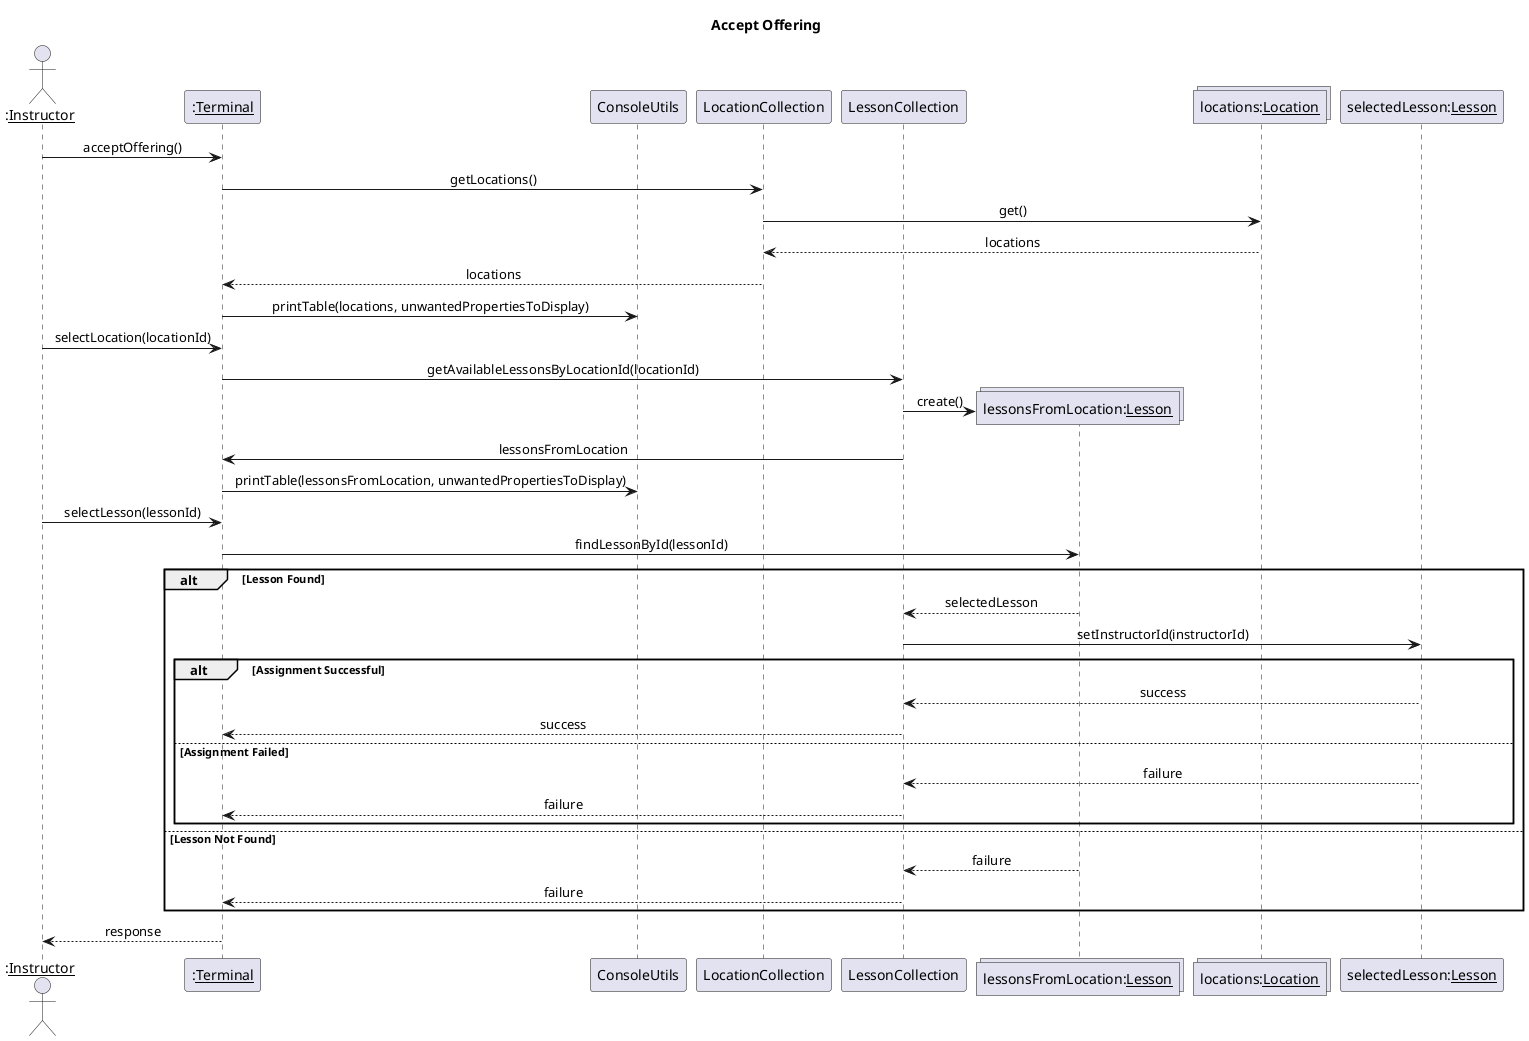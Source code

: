 @startuml


title Accept Offering
skinparam sequenceMessageAlignment center


actor ":<u>Instructor" as instructor
participant ":<u>Terminal" as terminal
participant "ConsoleUtils" as cUtil
participant "LocationCollection" as locationCollection
participant "LessonCollection" as lessonCollection
collections "lessonsFromLocation:<u>Lesson" as lessonsFromLocation
collections "locations:<u>Location" as locations
participant "selectedLesson:<u>Lesson" as selectedLesson

instructor -> terminal : acceptOffering()
terminal -> locationCollection : getLocations()
locationCollection -> locations : get()
locations --> locationCollection : locations
locationCollection --> terminal : locations
terminal -> cUtil : printTable(locations, unwantedPropertiesToDisplay)

instructor -> terminal : selectLocation(locationId)
terminal -> lessonCollection : getAvailableLessonsByLocationId(locationId)
lessonCollection -> lessonsFromLocation ** : create()
lessonCollection -> terminal : lessonsFromLocation
terminal -> cUtil : printTable(lessonsFromLocation, unwantedPropertiesToDisplay)

instructor -> terminal : selectLesson(lessonId)
terminal -> lessonsFromLocation : findLessonById(lessonId)

alt Lesson Found
  lessonsFromLocation --> lessonCollection : selectedLesson
  lessonCollection -> selectedLesson : setInstructorId(instructorId)
  
  alt Assignment Successful
    selectedLesson --> lessonCollection : success
    lessonCollection --> terminal : success
  else Assignment Failed
    selectedLesson --> lessonCollection : failure
    lessonCollection --> terminal : failure
  end

else Lesson Not Found
  lessonsFromLocation --> lessonCollection : failure
  lessonCollection --> terminal : failure

end

terminal --> instructor : response


@enduml